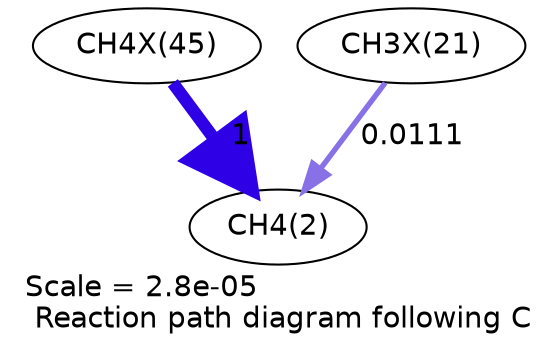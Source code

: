 digraph reaction_paths {
center=1;
s67 -> s4[fontname="Helvetica", penwidth=6, arrowsize=3, color="0.7, 1.5, 0.9"
, label=" 1"];
s59 -> s4[fontname="Helvetica", penwidth=2.6, arrowsize=1.3, color="0.7, 0.511, 0.9"
, label=" 0.0111"];
s4 [ fontname="Helvetica", label="CH4(2)"];
s59 [ fontname="Helvetica", label="CH3X(21)"];
s67 [ fontname="Helvetica", label="CH4X(45)"];
 label = "Scale = 2.8e-05\l Reaction path diagram following C";
 fontname = "Helvetica";
}
